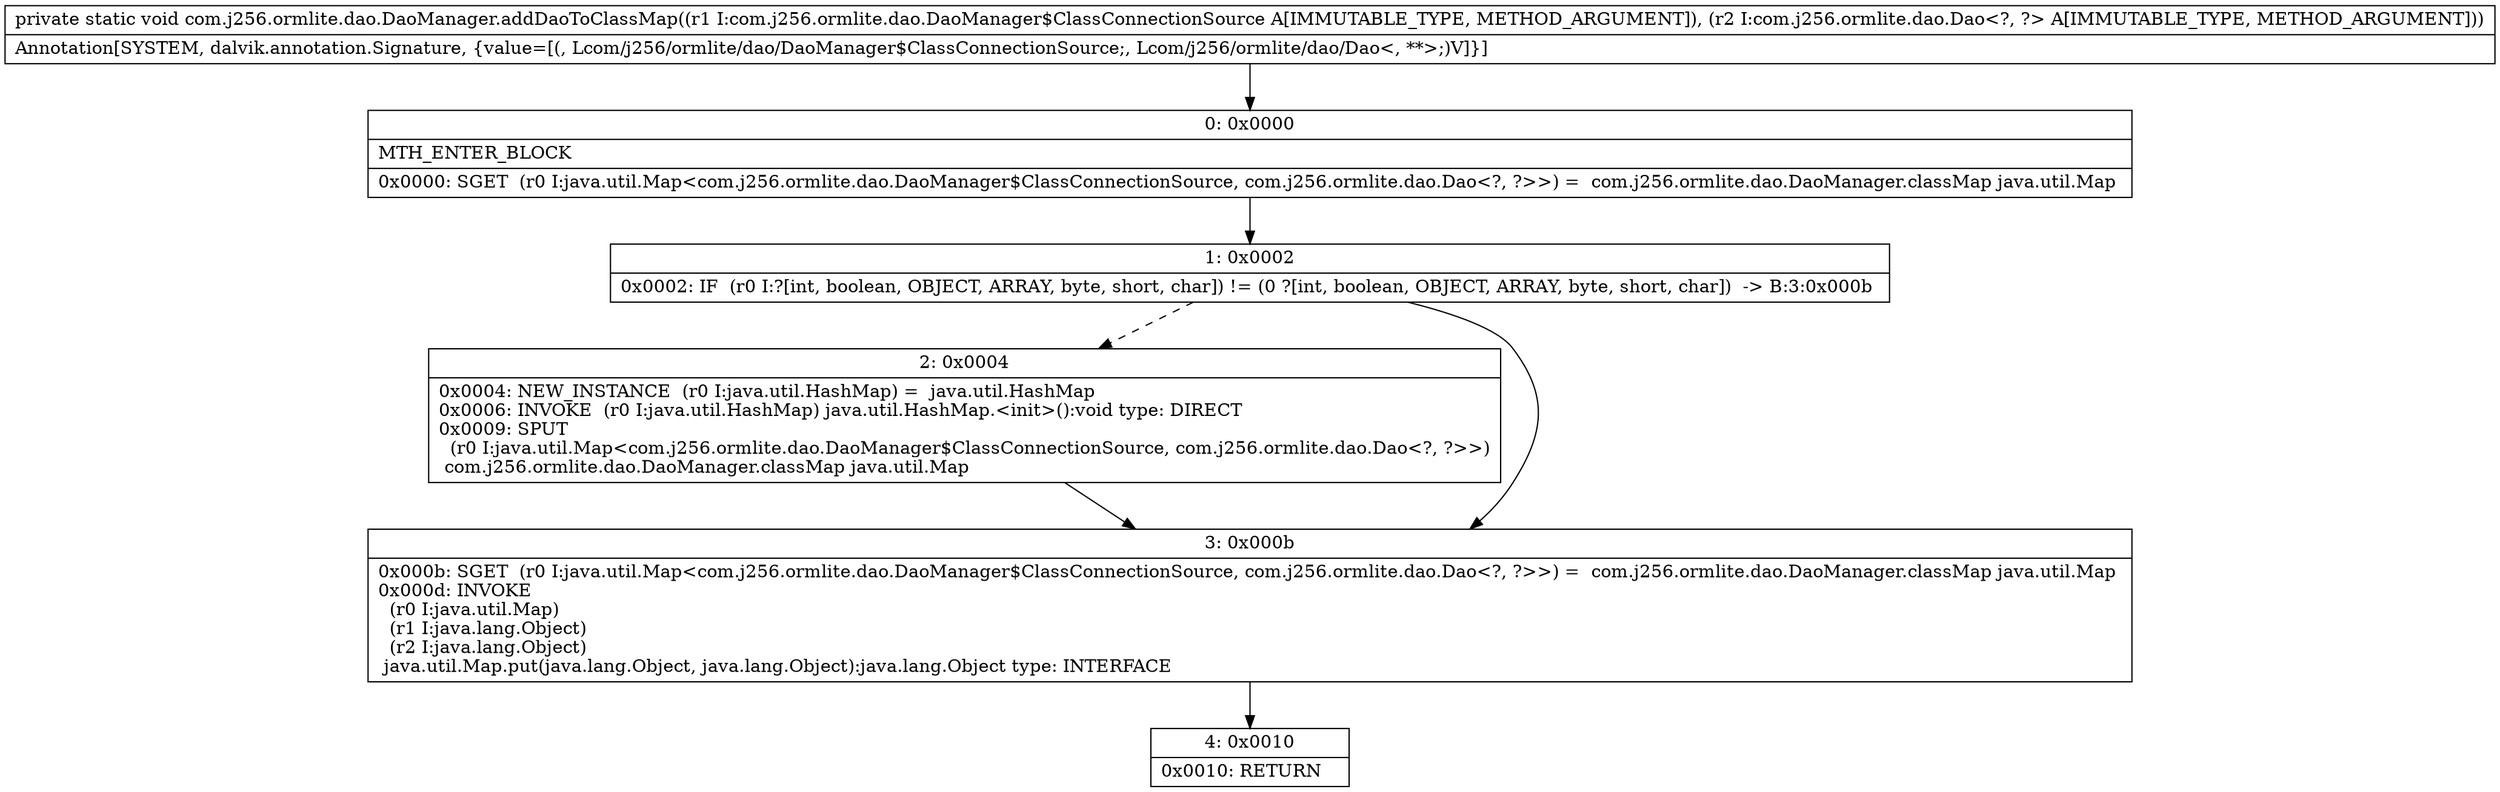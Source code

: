 digraph "CFG forcom.j256.ormlite.dao.DaoManager.addDaoToClassMap(Lcom\/j256\/ormlite\/dao\/DaoManager$ClassConnectionSource;Lcom\/j256\/ormlite\/dao\/Dao;)V" {
Node_0 [shape=record,label="{0\:\ 0x0000|MTH_ENTER_BLOCK\l|0x0000: SGET  (r0 I:java.util.Map\<com.j256.ormlite.dao.DaoManager$ClassConnectionSource, com.j256.ormlite.dao.Dao\<?, ?\>\>) =  com.j256.ormlite.dao.DaoManager.classMap java.util.Map \l}"];
Node_1 [shape=record,label="{1\:\ 0x0002|0x0002: IF  (r0 I:?[int, boolean, OBJECT, ARRAY, byte, short, char]) != (0 ?[int, boolean, OBJECT, ARRAY, byte, short, char])  \-\> B:3:0x000b \l}"];
Node_2 [shape=record,label="{2\:\ 0x0004|0x0004: NEW_INSTANCE  (r0 I:java.util.HashMap) =  java.util.HashMap \l0x0006: INVOKE  (r0 I:java.util.HashMap) java.util.HashMap.\<init\>():void type: DIRECT \l0x0009: SPUT  \l  (r0 I:java.util.Map\<com.j256.ormlite.dao.DaoManager$ClassConnectionSource, com.j256.ormlite.dao.Dao\<?, ?\>\>)\l com.j256.ormlite.dao.DaoManager.classMap java.util.Map \l}"];
Node_3 [shape=record,label="{3\:\ 0x000b|0x000b: SGET  (r0 I:java.util.Map\<com.j256.ormlite.dao.DaoManager$ClassConnectionSource, com.j256.ormlite.dao.Dao\<?, ?\>\>) =  com.j256.ormlite.dao.DaoManager.classMap java.util.Map \l0x000d: INVOKE  \l  (r0 I:java.util.Map)\l  (r1 I:java.lang.Object)\l  (r2 I:java.lang.Object)\l java.util.Map.put(java.lang.Object, java.lang.Object):java.lang.Object type: INTERFACE \l}"];
Node_4 [shape=record,label="{4\:\ 0x0010|0x0010: RETURN   \l}"];
MethodNode[shape=record,label="{private static void com.j256.ormlite.dao.DaoManager.addDaoToClassMap((r1 I:com.j256.ormlite.dao.DaoManager$ClassConnectionSource A[IMMUTABLE_TYPE, METHOD_ARGUMENT]), (r2 I:com.j256.ormlite.dao.Dao\<?, ?\> A[IMMUTABLE_TYPE, METHOD_ARGUMENT]))  | Annotation[SYSTEM, dalvik.annotation.Signature, \{value=[(, Lcom\/j256\/ormlite\/dao\/DaoManager$ClassConnectionSource;, Lcom\/j256\/ormlite\/dao\/Dao\<, **\>;)V]\}]\l}"];
MethodNode -> Node_0;
Node_0 -> Node_1;
Node_1 -> Node_2[style=dashed];
Node_1 -> Node_3;
Node_2 -> Node_3;
Node_3 -> Node_4;
}


